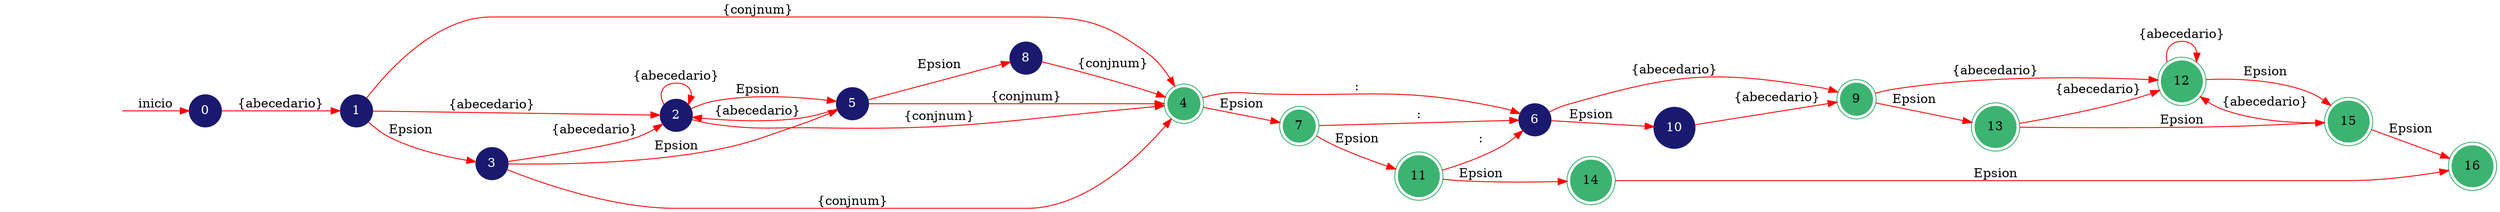 digraph AFD {
	rankdir=LR;
	node [shape=doublecircle, style = filled,color = mediumseagreen]; "4" "7" "9" "11" "12" "13" "14" "15" "16";
	node [shape=circle];
	node [color=midnightblue,fontcolor=white];
	edge [color=red];
	secret_node [style=invis];
	secret_node -> "0" [label="inicio"];
	"0" -> "1" [label="{abecedario}"];
	"1" -> "2" [label="{abecedario}"];
	"1" -> "3" [label="Epsion"];
	"1" -> "4" [label="{conjnum}"];
	"2" -> "2" [label="{abecedario}"];
	"2" -> "5" [label="Epsion"];
	"2" -> "4" [label="{conjnum}"];
	"3" -> "2" [label="{abecedario}"];
	"3" -> "5" [label="Epsion"];
	"3" -> "4" [label="{conjnum}"];
	"4" -> "6" [label=":"];
	"4" -> "7" [label="Epsion"];
	"5" -> "2" [label="{abecedario}"];
	"5" -> "8" [label="Epsion"];
	"5" -> "4" [label="{conjnum}"];
	"6" -> "9" [label="{abecedario}"];
	"6" -> "10" [label="Epsion"];
	"7" -> "6" [label=":"];
	"7" -> "11" [label="Epsion"];
	"8" -> "4" [label="{conjnum}"];
	"9" -> "12" [label="{abecedario}"];
	"9" -> "13" [label="Epsion"];
	"10" -> "9" [label="{abecedario}"];
	"11" -> "6" [label=":"];
	"11" -> "14" [label="Epsion"];
	"12" -> "12" [label="{abecedario}"];
	"12" -> "15" [label="Epsion"];
	"13" -> "12" [label="{abecedario}"];
	"13" -> "15" [label="Epsion"];
	"14" -> "16" [label="Epsion"];
	"15" -> "12" [label="{abecedario}"];
	"15" -> "16" [label="Epsion"];
}